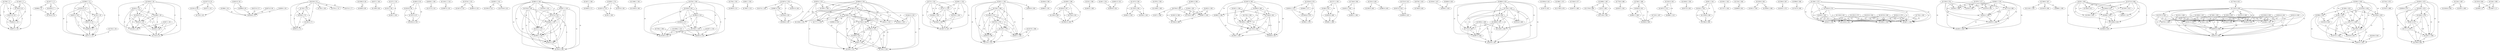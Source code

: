 digraph G {
	1 -> 16 [label="8"];
	1 -> 18 [label="8"];
	1 -> 19 [label="8"];
	1 -> 20 [label="8"];
	2 -> 6 [label="6"];
	2 -> 7 [label="6"];
	2 -> 14 [label="10"];
	3 -> 16 [label="8"];
	3 -> 18 [label="8"];
	3 -> 19 [label="8"];
	3 -> 20 [label="8"];
	6 -> 14 [label="9"];
	7 -> 14 [label="9"];
	12 -> 27 [label="7"];
	12 -> 29 [label="8"];
	12 -> 30 [label="8"];
	12 -> 31 [label="8"];
	12 -> 32 [label="9"];
	12 -> 33 [label="10"];
	16 -> 18 [label="1"];
	16 -> 19 [label="2"];
	16 -> 20 [label="5"];
	18 -> 19 [label="1"];
	18 -> 20 [label="4"];
	19 -> 20 [label="3"];
	26 -> 35 [label="8"];
	26 -> 37 [label="8"];
	26 -> 38 [label="8"];
	26 -> 41 [label="8"];
	26 -> 45 [label="9"];
	26 -> 46 [label="8"];
	26 -> 47 [label="9"];
	27 -> 29 [label="1"];
	27 -> 30 [label="1"];
	27 -> 31 [label="2"];
	27 -> 32 [label="3"];
	27 -> 33 [label="4"];
	28 -> 33 [label="4"];
	29 -> 31 [label="1"];
	29 -> 32 [label="2"];
	29 -> 33 [label="3"];
	30 -> 31 [label="1"];
	30 -> 32 [label="2"];
	30 -> 33 [label="3"];
	31 -> 32 [label="1"];
	31 -> 33 [label="2"];
	32 -> 33 [label="1"];
	35 -> 37 [label="1"];
	35 -> 38 [label="1"];
	35 -> 41 [label="3"];
	35 -> 45 [label="9"];
	35 -> 46 [label="8"];
	35 -> 47 [label="9"];
	36 -> 45 [label="9"];
	36 -> 46 [label="8"];
	36 -> 47 [label="9"];
	37 -> 41 [label="2"];
	37 -> 45 [label="9"];
	37 -> 46 [label="8"];
	37 -> 47 [label="9"];
	38 -> 41 [label="2"];
	38 -> 45 [label="9"];
	38 -> 46 [label="8"];
	38 -> 47 [label="9"];
	41 -> 45 [label="7"];
	41 -> 46 [label="6"];
	41 -> 47 [label="7"];
	46 -> 47 [label="2"];
	53 -> 60 [label="7"];
	53 -> 61 [label="7"];
	53 -> 62 [label="7"];
	54 -> 78 [label="18"];
	55 -> 67 [label="5"];
	55 -> 69 [label="8"];
	55 -> 70 [label="7"];
	55 -> 71 [label="7"];
	55 -> 74 [label="10"];
	55 -> 75 [label="9"];
	55 -> 77 [label="16"];
	56 -> 63 [label="2"];
	56 -> 78 [label="15"];
	57 -> 78 [label="15"];
	60 -> 62 [label="1"];
	63 -> 78 [label="15"];
	64 -> 78 [label="14"];
	65 -> 78 [label="13"];
	67 -> 70 [label="4"];
	67 -> 71 [label="4"];
	67 -> 75 [label="6"];
	70 -> 71 [label="0"];
	70 -> 75 [label="2"];
	71 -> 75 [label="2"];
	85 -> 89 [label="15"];
	86 -> 88 [label="1"];
	92 -> 94 [label="1"];
	92 -> 100 [label="9"];
	94 -> 100 [label="9"];
	95 -> 96 [label="2"];
	95 -> 97 [label="6"];
	95 -> 101 [label="10"];
	96 -> 97 [label="5"];
	96 -> 101 [label="10"];
	97 -> 101 [label="7"];
	109 -> 110 [label="1"];
	118 -> 120 [label="6"];
	125 -> 132 [label="17"];
	125 -> 133 [label="17"];
	141 -> 151 [label="23"];
	141 -> 152 [label="23"];
	148 -> 149 [label="7"];
	148 -> 150 [label="7"];
	148 -> 153 [label="11"];
	148 -> 154 [label="11"];
	148 -> 157 [label="14"];
	148 -> 161 [label="16"];
	148 -> 162 [label="14"];
	148 -> 165 [label="14"];
	148 -> 166 [label="14"];
	149 -> 153 [label="4"];
	149 -> 154 [label="4"];
	149 -> 157 [label="7"];
	149 -> 162 [label="11"];
	149 -> 165 [label="12"];
	149 -> 166 [label="13"];
	150 -> 153 [label="4"];
	150 -> 154 [label="4"];
	150 -> 157 [label="7"];
	150 -> 162 [label="11"];
	150 -> 165 [label="12"];
	150 -> 166 [label="13"];
	153 -> 154 [label="0"];
	153 -> 157 [label="3"];
	153 -> 162 [label="7"];
	153 -> 165 [label="8"];
	153 -> 166 [label="9"];
	154 -> 157 [label="3"];
	154 -> 162 [label="7"];
	154 -> 165 [label="8"];
	154 -> 166 [label="9"];
	157 -> 162 [label="4"];
	157 -> 165 [label="5"];
	157 -> 166 [label="6"];
	162 -> 165 [label="1"];
	162 -> 166 [label="2"];
	165 -> 166 [label="1"];
	168 -> 171 [label="5"];
	174 -> 179 [label="6"];
	174 -> 180 [label="6"];
	174 -> 182 [label="11"];
	179 -> 180 [label="1"];
	195 -> 196 [label="3"];
	200 -> 205 [label="7"];
	200 -> 216 [label="9"];
	200 -> 217 [label="10"];
	200 -> 220 [label="10"];
	200 -> 222 [label="10"];
	200 -> 223 [label="11"];
	201 -> 211 [label="6"];
	203 -> 215 [label="8"];
	205 -> 216 [label="7"];
	205 -> 217 [label="8"];
	205 -> 220 [label="8"];
	205 -> 222 [label="8"];
	205 -> 223 [label="9"];
	206 -> 222 [label="7"];
	206 -> 223 [label="8"];
	214 -> 222 [label="4"];
	214 -> 223 [label="5"];
	216 -> 217 [label="4"];
	216 -> 220 [label="4"];
	216 -> 222 [label="4"];
	216 -> 223 [label="5"];
	217 -> 220 [label="2"];
	217 -> 222 [label="2"];
	217 -> 223 [label="3"];
	218 -> 222 [label="2"];
	218 -> 223 [label="3"];
	220 -> 222 [label="0"];
	220 -> 223 [label="1"];
	224 -> 236 [label="17"];
	224 -> 238 [label="17"];
	224 -> 239 [label="17"];
	224 -> 240 [label="19"];
	224 -> 241 [label="17"];
	225 -> 230 [label="7"];
	225 -> 231 [label="7"];
	225 -> 235 [label="13"];
	225 -> 248 [label="20"];
	225 -> 249 [label="19"];
	225 -> 250 [label="20"];
	226 -> 230 [label="7"];
	226 -> 231 [label="7"];
	226 -> 235 [label="13"];
	226 -> 248 [label="20"];
	226 -> 249 [label="19"];
	226 -> 250 [label="20"];
	226 -> 251 [label="19"];
	226 -> 252 [label="20"];
	229 -> 257 [label="22"];
	229 -> 258 [label="22"];
	229 -> 259 [label="22"];
	230 -> 231 [label="1"];
	230 -> 235 [label="11"];
	230 -> 249 [label="17"];
	230 -> 250 [label="18"];
	230 -> 251 [label="17"];
	230 -> 252 [label="18"];
	230 -> 253 [label="19"];
	230 -> 255 [label="20"];
	230 -> 256 [label="20"];
	230 -> 257 [label="22"];
	230 -> 258 [label="22"];
	230 -> 259 [label="22"];
	231 -> 235 [label="11"];
	231 -> 249 [label="17"];
	231 -> 250 [label="18"];
	231 -> 251 [label="17"];
	231 -> 252 [label="18"];
	231 -> 253 [label="19"];
	231 -> 255 [label="20"];
	231 -> 256 [label="20"];
	231 -> 257 [label="22"];
	231 -> 258 [label="22"];
	231 -> 259 [label="22"];
	232 -> 242 [label="12"];
	232 -> 243 [label="13"];
	232 -> 244 [label="13"];
	232 -> 245 [label="14"];
	232 -> 247 [label="15"];
	233 -> 242 [label="11"];
	233 -> 243 [label="12"];
	233 -> 244 [label="12"];
	233 -> 245 [label="13"];
	233 -> 247 [label="14"];
	238 -> 239 [label="1"];
	238 -> 241 [label="6"];
	239 -> 241 [label="5"];
	242 -> 243 [label="1"];
	242 -> 244 [label="1"];
	242 -> 245 [label="2"];
	242 -> 247 [label="6"];
	243 -> 245 [label="1"];
	243 -> 247 [label="5"];
	244 -> 245 [label="1"];
	244 -> 247 [label="5"];
	245 -> 247 [label="4"];
	249 -> 251 [label="0"];
	249 -> 253 [label="2"];
	249 -> 256 [label="10"];
	249 -> 257 [label="12"];
	249 -> 258 [label="12"];
	251 -> 253 [label="2"];
	251 -> 256 [label="10"];
	251 -> 257 [label="12"];
	251 -> 258 [label="12"];
	253 -> 256 [label="8"];
	253 -> 257 [label="11"];
	253 -> 258 [label="11"];
	256 -> 257 [label="4"];
	256 -> 258 [label="4"];
	261 -> 266 [label="6"];
	261 -> 273 [label="8"];
	261 -> 276 [label="8"];
	261 -> 279 [label="8"];
	261 -> 285 [label="8"];
	261 -> 288 [label="9"];
	261 -> 294 [label="12"];
	261 -> 313 [label="16"];
	266 -> 273 [label="2"];
	266 -> 276 [label="3"];
	266 -> 279 [label="4"];
	266 -> 288 [label="5"];
	266 -> 294 [label="10"];
	266 -> 313 [label="16"];
	268 -> 294 [label="10"];
	268 -> 313 [label="16"];
	273 -> 276 [label="1"];
	273 -> 279 [label="2"];
	273 -> 288 [label="4"];
	273 -> 294 [label="9"];
	273 -> 313 [label="16"];
	276 -> 279 [label="1"];
	276 -> 288 [label="3"];
	276 -> 294 [label="8"];
	276 -> 313 [label="16"];
	279 -> 288 [label="2"];
	279 -> 294 [label="8"];
	279 -> 313 [label="16"];
	280 -> 291 [label="19"];
	288 -> 313 [label="14"];
	296 -> 297 [label="2"];
	296 -> 300 [label="7"];
	296 -> 301 [label="7"];
	296 -> 305 [label="8"];
	297 -> 300 [label="5"];
	297 -> 301 [label="5"];
	297 -> 305 [label="6"];
	300 -> 305 [label="1"];
	301 -> 305 [label="1"];
	308 -> 309 [label="2"];
	314 -> 324 [label="17"];
	322 -> 324 [label="2"];
	336 -> 338 [label="2"];
	336 -> 342 [label="4"];
	336 -> 343 [label="5"];
	338 -> 342 [label="3"];
	338 -> 343 [label="4"];
	339 -> 340 [label="0"];
	360 -> 369 [label="7"];
	360 -> 382 [label="15"];
	361 -> 382 [label="15"];
	361 -> 383 [label="17"];
	362 -> 382 [label="15"];
	362 -> 383 [label="17"];
	363 -> 384 [label="18"];
	363 -> 385 [label="19"];
	364 -> 381 [label="15"];
	364 -> 384 [label="18"];
	364 -> 385 [label="19"];
	365 -> 366 [label="0"];
	365 -> 381 [label="13"];
	365 -> 384 [label="16"];
	365 -> 385 [label="17"];
	365 -> 386 [label="19"];
	365 -> 387 [label="18"];
	366 -> 381 [label="13"];
	366 -> 384 [label="16"];
	366 -> 385 [label="17"];
	366 -> 386 [label="19"];
	366 -> 387 [label="18"];
	368 -> 389 [label="20"];
	369 -> 382 [label="10"];
	369 -> 383 [label="12"];
	369 -> 388 [label="19"];
	369 -> 389 [label="20"];
	370 -> 373 [label="4"];
	370 -> 377 [label="7"];
	370 -> 378 [label="6"];
	370 -> 379 [label="7"];
	373 -> 378 [label="6"];
	373 -> 379 [label="7"];
	378 -> 379 [label="1"];
	381 -> 384 [label="7"];
	381 -> 385 [label="8"];
	381 -> 387 [label="9"];
	381 -> 392 [label="29"];
	382 -> 389 [label="12"];
	384 -> 385 [label="1"];
	384 -> 387 [label="5"];
	384 -> 392 [label="29"];
	385 -> 387 [label="4"];
	385 -> 392 [label="29"];
	386 -> 392 [label="29"];
	391 -> 407 [label="16"];
	391 -> 408 [label="16"];
	391 -> 409 [label="16"];
	394 -> 395 [label="0"];
	394 -> 396 [label="5"];
	395 -> 396 [label="5"];
	402 -> 403 [label="1"];
	402 -> 405 [label="1"];
	407 -> 408 [label="0"];
	407 -> 409 [label="1"];
	408 -> 409 [label="1"];
	415 -> 418 [label="2"];
	415 -> 420 [label="5"];
	418 -> 420 [label="3"];
	419 -> 426 [label="5"];
	427 -> 429 [label="1"];
	428 -> 429 [label="1"];
	433 -> 435 [label="2"];
	433 -> 436 [label="4"];
	433 -> 437 [label="4"];
	433 -> 443 [label="12"];
	433 -> 444 [label="12"];
	433 -> 445 [label="14"];
	433 -> 446 [label="14"];
	433 -> 447 [label="14"];
	435 -> 436 [label="4"];
	435 -> 437 [label="4"];
	435 -> 443 [label="12"];
	435 -> 444 [label="12"];
	435 -> 445 [label="14"];
	435 -> 446 [label="14"];
	435 -> 447 [label="14"];
	436 -> 437 [label="2"];
	436 -> 443 [label="12"];
	436 -> 444 [label="12"];
	436 -> 445 [label="13"];
	436 -> 446 [label="13"];
	436 -> 447 [label="14"];
	437 -> 443 [label="10"];
	437 -> 444 [label="10"];
	437 -> 445 [label="11"];
	437 -> 447 [label="12"];
	439 -> 443 [label="5"];
	439 -> 444 [label="5"];
	439 -> 445 [label="7"];
	439 -> 447 [label="7"];
	443 -> 444 [label="0"];
	443 -> 447 [label="2"];
	444 -> 447 [label="2"];
	451 -> 453 [label="1"];
	475 -> 476 [label="1"];
	477 -> 480 [label="1"];
	487 -> 489 [label="4"];
	487 -> 490 [label="4"];
	487 -> 491 [label="4"];
	488 -> 503 [label="5"];
	489 -> 491 [label="1"];
	490 -> 491 [label="1"];
	496 -> 501 [label="0"];
	496 -> 506 [label="10"];
	496 -> 508 [label="11"];
	497 -> 508 [label="11"];
	501 -> 506 [label="10"];
	501 -> 508 [label="11"];
	502 -> 511 [label="14"];
	502 -> 513 [label="14"];
	506 -> 508 [label="2"];
	511 -> 513 [label="2"];
	536 -> 538 [label="0"];
	541 -> 545 [label="8"];
	541 -> 546 [label="10"];
	541 -> 548 [label="14"];
	542 -> 544 [label="3"];
	545 -> 546 [label="3"];
	545 -> 548 [label="10"];
	546 -> 548 [label="7"];
	560 -> 561 [label="10"];
	563 -> 565 [label="6"];
	563 -> 566 [label="8"];
	567 -> 572 [label="5"];
	568 -> 569 [label="1"];
	573 -> 574 [label="2"];
	573 -> 583 [label="4"];
	573 -> 591 [label="13"];
	573 -> 592 [label="14"];
	573 -> 593 [label="12"];
	573 -> 594 [label="12"];
	574 -> 583 [label="4"];
	574 -> 591 [label="13"];
	574 -> 592 [label="14"];
	574 -> 593 [label="12"];
	574 -> 594 [label="12"];
	575 -> 591 [label="13"];
	575 -> 592 [label="14"];
	575 -> 593 [label="12"];
	575 -> 594 [label="12"];
	576 -> 589 [label="10"];
	576 -> 595 [label="14"];
	576 -> 596 [label="14"];
	576 -> 600 [label="14"];
	576 -> 601 [label="16"];
	576 -> 602 [label="16"];
	577 -> 588 [label="8"];
	577 -> 589 [label="10"];
	577 -> 595 [label="14"];
	577 -> 596 [label="14"];
	577 -> 600 [label="14"];
	577 -> 601 [label="16"];
	577 -> 602 [label="16"];
	578 -> 588 [label="8"];
	578 -> 589 [label="10"];
	578 -> 595 [label="14"];
	578 -> 596 [label="14"];
	578 -> 600 [label="14"];
	578 -> 601 [label="16"];
	578 -> 602 [label="16"];
	579 -> 591 [label="13"];
	579 -> 592 [label="14"];
	579 -> 593 [label="12"];
	579 -> 594 [label="12"];
	580 -> 591 [label="13"];
	580 -> 592 [label="14"];
	580 -> 593 [label="12"];
	580 -> 594 [label="12"];
	581 -> 591 [label="13"];
	581 -> 592 [label="14"];
	581 -> 593 [label="12"];
	581 -> 594 [label="12"];
	582 -> 593 [label="12"];
	582 -> 594 [label="12"];
	583 -> 591 [label="13"];
	583 -> 592 [label="14"];
	583 -> 593 [label="12"];
	583 -> 594 [label="12"];
	584 -> 591 [label="12"];
	584 -> 592 [label="13"];
	584 -> 593 [label="11"];
	584 -> 594 [label="11"];
	587 -> 597 [label="8"];
	587 -> 598 [label="8"];
	587 -> 599 [label="9"];
	588 -> 596 [label="10"];
	588 -> 600 [label="10"];
	588 -> 602 [label="12"];
	596 -> 600 [label="4"];
	596 -> 602 [label="10"];
	600 -> 602 [label="7"];
	603 -> 611 [label="9"];
	603 -> 612 [label="9"];
	603 -> 613 [label="10"];
	603 -> 616 [label="10"];
	603 -> 617 [label="13"];
	603 -> 618 [label="12"];
	603 -> 619 [label="12"];
	603 -> 620 [label="15"];
	606 -> 611 [label="6"];
	606 -> 612 [label="6"];
	606 -> 613 [label="7"];
	606 -> 616 [label="7"];
	606 -> 617 [label="10"];
	606 -> 618 [label="9"];
	606 -> 619 [label="9"];
	606 -> 620 [label="12"];
	612 -> 616 [label="3"];
	612 -> 617 [label="6"];
	612 -> 618 [label="5"];
	612 -> 619 [label="5"];
	612 -> 620 [label="8"];
	616 -> 618 [label="4"];
	616 -> 619 [label="4"];
	618 -> 619 [label="0"];
	622 -> 630 [label="12"];
	625 -> 629 [label="15"];
	625 -> 631 [label="16"];
	625 -> 633 [label="16"];
	625 -> 634 [label="16"];
	625 -> 635 [label="16"];
	626 -> 628 [label="5"];
	626 -> 629 [label="15"];
	626 -> 631 [label="16"];
	626 -> 633 [label="16"];
	626 -> 634 [label="16"];
	626 -> 635 [label="16"];
	628 -> 631 [label="13"];
	628 -> 633 [label="13"];
	628 -> 634 [label="13"];
	628 -> 635 [label="13"];
	629 -> 644 [label="8"];
	629 -> 651 [label="15"];
	629 -> 652 [label="15"];
	629 -> 653 [label="14"];
	630 -> 645 [label="8"];
	630 -> 649 [label="13"];
	630 -> 654 [label="15"];
	630 -> 655 [label="16"];
	630 -> 656 [label="15"];
	630 -> 657 [label="17"];
	630 -> 658 [label="18"];
	630 -> 659 [label="19"];
	630 -> 660 [label="19"];
	630 -> 661 [label="19"];
	631 -> 634 [label="4"];
	631 -> 635 [label="4"];
	631 -> 644 [label="6"];
	631 -> 651 [label="13"];
	631 -> 652 [label="13"];
	631 -> 653 [label="12"];
	633 -> 651 [label="13"];
	633 -> 653 [label="12"];
	634 -> 635 [label="1"];
	634 -> 644 [label="6"];
	634 -> 651 [label="13"];
	634 -> 653 [label="12"];
	635 -> 644 [label="6"];
	635 -> 651 [label="12"];
	635 -> 653 [label="12"];
	637 -> 649 [label="9"];
	637 -> 654 [label="11"];
	637 -> 655 [label="12"];
	637 -> 656 [label="11"];
	637 -> 657 [label="13"];
	637 -> 658 [label="14"];
	637 -> 661 [label="15"];
	637 -> 662 [label="16"];
	638 -> 654 [label="11"];
	638 -> 655 [label="12"];
	638 -> 656 [label="11"];
	638 -> 657 [label="13"];
	638 -> 658 [label="14"];
	638 -> 661 [label="15"];
	638 -> 662 [label="16"];
	639 -> 654 [label="11"];
	639 -> 655 [label="12"];
	639 -> 656 [label="11"];
	639 -> 657 [label="13"];
	639 -> 658 [label="14"];
	639 -> 661 [label="15"];
	639 -> 662 [label="16"];
	640 -> 661 [label="15"];
	640 -> 662 [label="16"];
	641 -> 655 [label="12"];
	641 -> 656 [label="11"];
	641 -> 657 [label="13"];
	641 -> 658 [label="14"];
	641 -> 661 [label="15"];
	641 -> 662 [label="16"];
	642 -> 653 [label="8"];
	644 -> 653 [label="8"];
	645 -> 654 [label="10"];
	645 -> 655 [label="11"];
	645 -> 656 [label="10"];
	645 -> 658 [label="13"];
	645 -> 661 [label="14"];
	645 -> 662 [label="15"];
	646 -> 654 [label="10"];
	646 -> 655 [label="11"];
	646 -> 656 [label="10"];
	646 -> 658 [label="13"];
	646 -> 661 [label="14"];
	646 -> 662 [label="15"];
	654 -> 656 [label="0"];
	654 -> 662 [label="9"];
	656 -> 662 [label="9"];
	672 -> 698 [label="23"];
	673 -> 674 [label="2"];
	673 -> 675 [label="4"];
	673 -> 676 [label="6"];
	673 -> 677 [label="6"];
	673 -> 678 [label="6"];
	673 -> 680 [label="10"];
	673 -> 682 [label="10"];
	674 -> 676 [label="5"];
	674 -> 677 [label="5"];
	674 -> 678 [label="5"];
	674 -> 680 [label="10"];
	674 -> 682 [label="10"];
	676 -> 677 [label="3"];
	676 -> 678 [label="3"];
	676 -> 680 [label="9"];
	676 -> 682 [label="10"];
	677 -> 678 [label="1"];
	677 -> 680 [label="7"];
	677 -> 682 [label="8"];
	678 -> 680 [label="6"];
	678 -> 682 [label="7"];
	680 -> 682 [label="3"];
	687 -> 691 [label="8"];
	687 -> 693 [label="9"];
	694 -> 0 [label="2"];
	694 -> 5 [label="5"];
	695 -> 0 [label="2"];
	695 -> 5 [label="5"];
	637 [label="ill.10009.1 | 637"];
	214 [label="ill.10094.1 | 214"];
	222 [label="ill.10146.0 | 222"];
	268 [label="ill.10179.1 | 268"];
	574 [label="ill.10183.0 | 574"];
	628 [label="ill.10183.1 | 628"];
	370 [label="ill.10204.0 | 370"];
	427 [label="ill.10204.1 | 427"];
	308 [label="ill.103.1 | 308"];
	101 [label="ill.10352.0 | 101"];
	53 [label="ill.10377.0 | 53"];
	2 [label="ill.10377.1 | 2"];
	85 [label="ill.10382.0 | 85"];
	638 [label="ill.10395.0 | 638"];
	593 [label="ill.10395.1 | 593"];
	680 [label="ill.10411.1 | 680"];
	691 [label="ill.10434.0 | 691"];
	26 [label="ill.10434.1 | 26"];
	676 [label="ill.10443.1 | 676"];
	612 [label="ill.10456.0 | 612"];
	566 [label="ill.10456.1 | 566"];
	536 [label="ill.10458.1 | 536"];
	5 [label="ill.10487.1 | 5"];
	580 [label="ill.10579.0 | 580"];
	247 [label="ill.10617.0 | 247"];
	378 [label="ill.10634.0 | 378"];
	439 [label="ill.10634.1 | 439"];
	224 [label="ill.10674.1 | 224"];
	437 [label="ill.10698.0 | 437"];
	487 [label="ill.10698.1 | 487"];
	606 [label="ill.10722.0 | 606"];
	644 [label="ill.10722.1 | 644"];
	152 [label="ill.10726.0 | 152"];
	125 [label="ill.10726.1 | 125"];
	645 [label="ill.10797.0 | 645"];
	475 [label="ill.1086.1 | 475"];
	305 [label="ill.10931.0 | 305"];
	451 [label="ill.10934.0 | 451"];
	384 [label="ill.10934.1 | 384"];
	273 [label="ill.1094.0 | 273"];
	511 [label="ill.10973.1 | 511"];
	591 [label="ill.11029.0 | 591"];
	633 [label="ill.11029.1 | 633"];
	196 [label="ill.11043.0 | 196"];
	235 [label="ill.11046.1 | 235"];
	491 [label="ill.11138.1 | 491"];
	630 [label="ill.11182.0 | 630"];
	597 [label="ill.11182.1 | 597"];
	546 [label="ill.11200.0 | 546"];
	381 [label="ill.11440.0 | 381"];
	445 [label="ill.11440.1 | 445"];
	581 [label="ill.1158.0 | 581"];
	560 [label="ill.1158.1 | 560"];
	618 [label="ill.11606.0 | 618"];
	118 [label="ill.11631.1 | 118"];
	88 [label="ill.1169.0 | 88"];
	489 [label="ill.11739.0 | 489"];
	476 [label="ill.11749.0 | 476"];
	340 [label="ill.11838.1 | 340"];
	300 [label="ill.1190.0 | 300"];
	195 [label="ill.11960.1 | 195"];
	336 [label="ill.1197.0 | 336"];
	687 [label="ill.1244.1 | 687"];
	658 [label="ill.1246.0 | 658"];
	166 [label="ill.1262.0 | 166"];
	313 [label="ill.1274.1 | 313"];
	575 [label="ill.1293.0 | 575"];
	573 [label="ill.1306.1 | 573"];
	694 [label="ill.1320.0 | 694"];
	279 [label="ill.1320.1 | 279"];
	29 [label="ill.133.1 | 29"];
	576 [label="ill.1336.0 | 576"];
	110 [label="ill.1371.0 | 110"];
	92 [label="ill.1371.1 | 92"];
	242 [label="ill.1477.1 | 242"];
	1 [label="ill.1483.1 | 1"];
	71 [label="ill.1492.0 | 71"];
	45 [label="ill.1492.1 | 45"];
	502 [label="ill.1502.0 | 502"];
	678 [label="ill.1717.1 | 678"];
	338 [label="ill.1785.0 | 338"];
	248 [label="ill.1839.1 | 248"];
	577 [label="ill.1879.1 | 577"];
	659 [label="ill.1909.0 | 659"];
	625 [label="ill.1909.1 | 625"];
	339 [label="ill.1979.1 | 339"];
	245 [label="ill.2040.1 | 245"];
	27 [label="ill.2052.0 | 27"];
	693 [label="ill.2052.1 | 693"];
	402 [label="ill.2161.0 | 402"];
	567 [label="ill.2299.0 | 567"];
	620 [label="ill.2299.1 | 620"];
	180 [label="ill.242.1 | 180"];
	132 [label="ill.2447.0 | 132"];
	168 [label="ill.2447.1 | 168"];
	365 [label="ill.2467.0 | 365"];
	403 [label="ill.2585.0 | 403"];
	151 [label="ill.2595.0 | 151"];
	253 [label="ill.2599.0 | 253"];
	96 [label="ill.2619.0 | 96"];
	301 [label="ill.2704.0 | 301"];
	635 [label="ill.2709.1 | 635"];
	232 [label="ill.273.1 | 232"];
	363 [label="ill.2730.1 | 363"];
	249 [label="ill.2764.0 | 249"];
	201 [label="ill.2764.1 | 201"];
	588 [label="ill.2772.0 | 588"];
	634 [label="ill.2772.1 | 634"];
	392 [label="ill.2940.1 | 392"];
	251 [label="ill.2945.0 | 251"];
	654 [label="ill.3021.0 | 654"];
	259 [label="ill.3028.1 | 259"];
	368 [label="ill.3047.0 | 368"];
	171 [label="ill.3049.0 | 171"];
	297 [label="ill.3050.0 | 297"];
	379 [label="ill.3063.1 | 379"];
	211 [label="ill.3093.0 | 211"];
	162 [label="ill.3093.1 | 162"];
	446 [label="ill.3124.0 | 446"];
	695 [label="ill.3146.1 | 695"];
	37 [label="ill.3203.0 | 37"];
	598 [label="ill.3242.0 | 598"];
	436 [label="ill.33.0 | 436"];
	490 [label="ill.33.1 | 490"];
	239 [label="ill.3334.0 | 239"];
	230 [label="ill.3441.0 | 230"];
	182 [label="ill.3470.0 | 182"];
	205 [label="ill.3539.0 | 205"];
	257 [label="ill.3539.1 | 257"];
	241 [label="ill.3636.0 | 241"];
	74 [label="ill.3755.1 | 74"];
	682 [label="ill.3796.0 | 682"];
	3 [label="ill.3796.1 | 3"];
	565 [label="ill.3812.1 | 565"];
	217 [label="ill.3839.0 | 217"];
	174 [label="ill.3839.1 | 174"];
	120 [label="ill.3897.0 | 120"];
	12 [label="ill.3900.1 | 12"];
	568 [label="ill.3998.0 | 568"];
	629 [label="ill.3998.1 | 629"];
	35 [label="ill.4010.1 | 35"];
	395 [label="ill.4015.1 | 395"];
	673 [label="ill.4020.1 | 673"];
	95 [label="ill.4061.0 | 95"];
	366 [label="ill.4090.0 | 366"];
	161 [label="ill.4104.1 | 161"];
	601 [label="ill.4135.0 | 601"];
	646 [label="ill.4135.1 | 646"];
	236 [label="ill.4174.1 | 236"];
	584 [label="ill.4233.0 | 584"];
	70 [label="ill.4256.1 | 70"];
	179 [label="ill.4267.0 | 179"];
	218 [label="ill.4267.1 | 218"];
	508 [label="ill.4309.0 | 508"];
	296 [label="ill.4309.1 | 296"];
	447 [label="ill.4379.1 | 447"];
	314 [label="ill.440.1 | 314"];
	240 [label="ill.4421.0 | 240"];
	229 [label="ill.4442.0 | 229"];
	602 [label="ill.4493.1 | 602"];
	18 [label="ill.4572.0 | 18"];
	280 [label="ill.4584.0 | 280"];
	243 [label="ill.4584.1 | 243"];
	133 [label="ill.4601.0 | 133"];
	433 [label="ill.4680.0 | 433"];
	77 [label="ill.4713.1 | 77"];
	149 [label="ill.4756.0 | 149"];
	200 [label="ill.4756.1 | 200"];
	56 [label="ill.4813.0 | 56"];
	19 [label="ill.4813.1 | 19"];
	324 [label="ill.4819.0 | 324"];
	309 [label="ill.4819.1 | 309"];
	408 [label="ill.4923.0 | 408"];
	362 [label="ill.4923.1 | 362"];
	661 [label="ill.5005.0 | 661"];
	626 [label="ill.5005.1 | 626"];
	364 [label="ill.5037.1 | 364"];
	231 [label="ill.5060.1 | 231"];
	233 [label="ill.5061.1 | 233"];
	54 [label="ill.5088.1 | 54"];
	60 [label="ill.5201.0 | 60"];
	157 [label="ill.5212.1 | 157"];
	660 [label="ill.5251.0 | 660"];
	652 [label="ill.5332.0 | 652"];
	563 [label="ill.5339.0 | 563"];
	613 [label="ill.5339.1 | 613"];
	153 [label="ill.5373.0 | 153"];
	38 [label="ill.5408.1 | 38"];
	94 [label="ill.553.1 | 94"];
	542 [label="ill.5595.1 | 542"];
	154 [label="ill.5648.1 | 154"];
	100 [label="ill.565.1 | 100"];
	453 [label="ill.567.0 | 453"];
	388 [label="ill.567.1 | 388"];
	407 [label="ill.568.0 | 407"];
	361 [label="ill.568.1 | 361"];
	594 [label="ill.5697.1 | 594"];
	391 [label="ill.5737.1 | 391"];
	415 [label="ill.5753.0 | 415"];
	266 [label="ill.5760.1 | 266"];
	261 [label="ill.5811.1 | 261"];
	360 [label="ill.5891.0 | 360"];
	409 [label="ill.5891.1 | 409"];
	619 [label="ill.5949.0 | 619"];
	657 [label="ill.5949.1 | 657"];
	595 [label="ill.595.0 | 595"];
	631 [label="ill.595.1 | 631"];
	216 [label="ill.5962.0 | 216"];
	288 [label="ill.6010.0 | 288"];
	503 [label="ill.6010.1 | 503"];
	109 [label="ill.6028.1 | 109"];
	429 [label="ill.6034.1 | 429"];
	64 [label="ill.6075.0 | 64"];
	20 [label="ill.6075.1 | 20"];
	244 [label="ill.6130.1 | 244"];
	55 [label="ill.6136.0 | 55"];
	642 [label="ill.6164.0 | 642"];
	589 [label="ill.6164.1 | 589"];
	572 [label="ill.6234.1 | 572"];
	545 [label="ill.6245.1 | 545"];
	0 [label="ill.6266.1 | 0"];
	57 [label="ill.6275.0 | 57"];
	603 [label="ill.628.1 | 603"];
	223 [label="ill.6291.0 | 223"];
	31 [label="ill.6371.0 | 31"];
	61 [label="ill.6371.1 | 61"];
	150 [label="ill.6387.1 | 150"];
	141 [label="ill.6392.1 | 141"];
	165 [label="ill.6455.0 | 165"];
	513 [label="ill.6486.1 | 513"];
	583 [label="ill.6543.1 | 583"];
	322 [label="ill.6651.0 | 322"];
	342 [label="ill.6651.1 | 342"];
	33 [label="ill.6711.1 | 33"];
	276 [label="ill.6729.1 | 276"];
	203 [label="ill.681.1 | 203"];
	285 [label="ill.6819.0 | 285"];
	30 [label="ill.6872.1 | 30"];
	373 [label="ill.6910.1 | 373"];
	396 [label="ill.6922.1 | 396"];
	426 [label="ill.7040.0 | 426"];
	611 [label="ill.7058.0 | 611"];
	655 [label="ill.7058.1 | 655"];
	548 [label="ill.7060.0 | 548"];
	394 [label="ill.7106.0 | 394"];
	544 [label="ill.7137.1 | 544"];
	258 [label="ill.7202.1 | 258"];
	47 [label="ill.7233.0 | 47"];
	62 [label="ill.7233.1 | 62"];
	435 [label="ill.7234.1 | 435"];
	672 [label="ill.7254.1 | 672"];
	206 [label="ill.7294.1 | 206"];
	383 [label="ill.7320.0 | 383"];
	28 [label="ill.7324.1 | 28"];
	67 [label="ill.7367.1 | 67"];
	496 [label="ill.7400.1 | 496"];
	569 [label="ill.7412.0 | 569"];
	97 [label="ill.7437.0 | 97"];
	477 [label="ill.7438.0 | 477"];
	220 [label="ill.7456.1 | 220"];
	587 [label="ill.7499.0 | 587"];
	639 [label="ill.7499.1 | 639"];
	385 [label="ill.7516.0 | 385"];
	497 [label="ill.7519.1 | 497"];
	16 [label="ill.7595.0 | 16"];
	14 [label="ill.7614.0 | 14"];
	698 [label="ill.7623.1 | 698"];
	389 [label="ill.7643.0 | 389"];
	443 [label="ill.7722.0 | 443"];
	488 [label="ill.7750.0 | 488"];
	250 [label="ill.7777.1 | 250"];
	622 [label="ill.7783.0 | 622"];
	582 [label="ill.7783.1 | 582"];
	69 [label="ill.7931.1 | 69"];
	215 [label="ill.7992.1 | 215"];
	653 [label="ill.8070.1 | 653"];
	662 [label="ill.8235.0 | 662"];
	617 [label="ill.8235.1 | 617"];
	616 [label="ill.8266.1 | 616"];
	86 [label="ill.8271.1 | 86"];
	78 [label="ill.8356.0 | 78"];
	46 [label="ill.8356.1 | 46"];
	428 [label="ill.8406.0 | 428"];
	377 [label="ill.8406.1 | 377"];
	641 [label="ill.8414.0 | 641"];
	596 [label="ill.8414.1 | 596"];
	294 [label="ill.8415.1 | 294"];
	41 [label="ill.8510.1 | 41"];
	256 [label="ill.859.1 | 256"];
	506 [label="ill.8641.1 | 506"];
	63 [label="ill.8668.0 | 63"];
	6 [label="ill.8668.1 | 6"];
	561 [label="ill.8696.0 | 561"];
	599 [label="ill.8696.1 | 599"];
	369 [label="ill.8738.0 | 369"];
	419 [label="ill.8738.1 | 419"];
	32 [label="ill.8830.0 | 32"];
	65 [label="ill.8830.1 | 65"];
	291 [label="ill.8843.1 | 291"];
	420 [label="ill.8900.0 | 420"];
	675 [label="ill.8959.0 | 675"];
	7 [label="ill.9109.0 | 7"];
	674 [label="ill.9109.1 | 674"];
	343 [label="ill.9140.1 | 343"];
	252 [label="ill.915.1 | 252"];
	651 [label="ill.9318.0 | 651"];
	387 [label="ill.9458.0 | 387"];
	677 [label="ill.947.0 | 677"];
	36 [label="ill.947.1 | 36"];
	418 [label="ill.9475.0 | 418"];
	480 [label="ill.9475.1 | 480"];
	578 [label="ill.9492.1 | 578"];
	89 [label="ill.9506.0 | 89"];
	579 [label="ill.9541.0 | 579"];
	640 [label="ill.9552.0 | 640"];
	592 [label="ill.9552.1 | 592"];
	538 [label="ill.9572.0 | 538"];
	501 [label="ill.9595.0 | 501"];
	226 [label="ill.9660.0 | 226"];
	649 [label="ill.9732.1 | 649"];
	405 [label="ill.9862.0 | 405"];
	75 [label="ill.9874.1 | 75"];
	148 [label="ill.9881.0 | 148"];
	238 [label="ill.9887.0 | 238"];
	444 [label="ill.9907.0 | 444"];
	382 [label="ill.9907.1 | 382"];
	541 [label="ill.991.1 | 541"];
	255 [label="ill.9961.0 | 255"];
	656 [label="ill.9970.0 | 656"];
	600 [label="ill.9970.1 | 600"];
	225 [label="ill.9978.1 | 225"];
	386 [label="ill.9992.1 | 386"];
}
